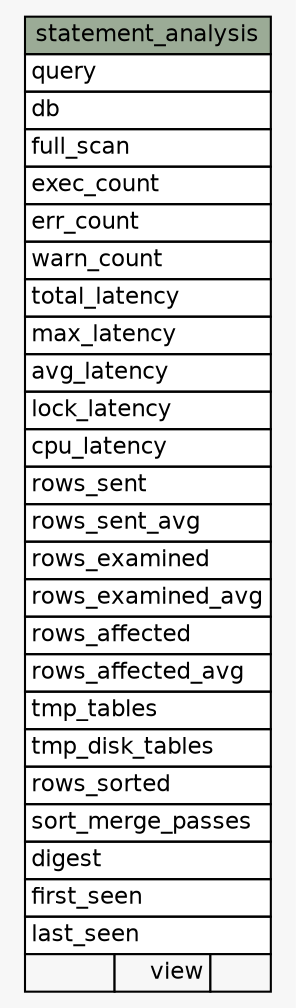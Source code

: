 // dot 7.1.0 on Windows 11 10.0
// SchemaSpy rev 590
digraph "statement_analysis" {
  graph [
    rankdir="RL"
    bgcolor="#f7f7f7"
    nodesep="0.18"
    ranksep="0.46"
    fontname="Helvetica"
    fontsize="11"
  ];
  node [
    fontname="Helvetica"
    fontsize="11"
    shape="plaintext"
  ];
  edge [
    arrowsize="0.8"
  ];
  "statement_analysis" [
    label=<
    <TABLE BORDER="0" CELLBORDER="1" CELLSPACING="0" BGCOLOR="#ffffff">
      <TR><TD COLSPAN="3" BGCOLOR="#9bab96" ALIGN="CENTER">statement_analysis</TD></TR>
      <TR><TD PORT="query" COLSPAN="3" ALIGN="LEFT">query</TD></TR>
      <TR><TD PORT="db" COLSPAN="3" ALIGN="LEFT">db</TD></TR>
      <TR><TD PORT="full_scan" COLSPAN="3" ALIGN="LEFT">full_scan</TD></TR>
      <TR><TD PORT="exec_count" COLSPAN="3" ALIGN="LEFT">exec_count</TD></TR>
      <TR><TD PORT="err_count" COLSPAN="3" ALIGN="LEFT">err_count</TD></TR>
      <TR><TD PORT="warn_count" COLSPAN="3" ALIGN="LEFT">warn_count</TD></TR>
      <TR><TD PORT="total_latency" COLSPAN="3" ALIGN="LEFT">total_latency</TD></TR>
      <TR><TD PORT="max_latency" COLSPAN="3" ALIGN="LEFT">max_latency</TD></TR>
      <TR><TD PORT="avg_latency" COLSPAN="3" ALIGN="LEFT">avg_latency</TD></TR>
      <TR><TD PORT="lock_latency" COLSPAN="3" ALIGN="LEFT">lock_latency</TD></TR>
      <TR><TD PORT="cpu_latency" COLSPAN="3" ALIGN="LEFT">cpu_latency</TD></TR>
      <TR><TD PORT="rows_sent" COLSPAN="3" ALIGN="LEFT">rows_sent</TD></TR>
      <TR><TD PORT="rows_sent_avg" COLSPAN="3" ALIGN="LEFT">rows_sent_avg</TD></TR>
      <TR><TD PORT="rows_examined" COLSPAN="3" ALIGN="LEFT">rows_examined</TD></TR>
      <TR><TD PORT="rows_examined_avg" COLSPAN="3" ALIGN="LEFT">rows_examined_avg</TD></TR>
      <TR><TD PORT="rows_affected" COLSPAN="3" ALIGN="LEFT">rows_affected</TD></TR>
      <TR><TD PORT="rows_affected_avg" COLSPAN="3" ALIGN="LEFT">rows_affected_avg</TD></TR>
      <TR><TD PORT="tmp_tables" COLSPAN="3" ALIGN="LEFT">tmp_tables</TD></TR>
      <TR><TD PORT="tmp_disk_tables" COLSPAN="3" ALIGN="LEFT">tmp_disk_tables</TD></TR>
      <TR><TD PORT="rows_sorted" COLSPAN="3" ALIGN="LEFT">rows_sorted</TD></TR>
      <TR><TD PORT="sort_merge_passes" COLSPAN="3" ALIGN="LEFT">sort_merge_passes</TD></TR>
      <TR><TD PORT="digest" COLSPAN="3" ALIGN="LEFT">digest</TD></TR>
      <TR><TD PORT="first_seen" COLSPAN="3" ALIGN="LEFT">first_seen</TD></TR>
      <TR><TD PORT="last_seen" COLSPAN="3" ALIGN="LEFT">last_seen</TD></TR>
      <TR><TD ALIGN="LEFT" BGCOLOR="#f7f7f7">  </TD><TD ALIGN="RIGHT" BGCOLOR="#f7f7f7">view</TD><TD ALIGN="RIGHT" BGCOLOR="#f7f7f7">  </TD></TR>
    </TABLE>>
    URL="tables/statement_analysis.html"
    tooltip="statement_analysis"
  ];
}
